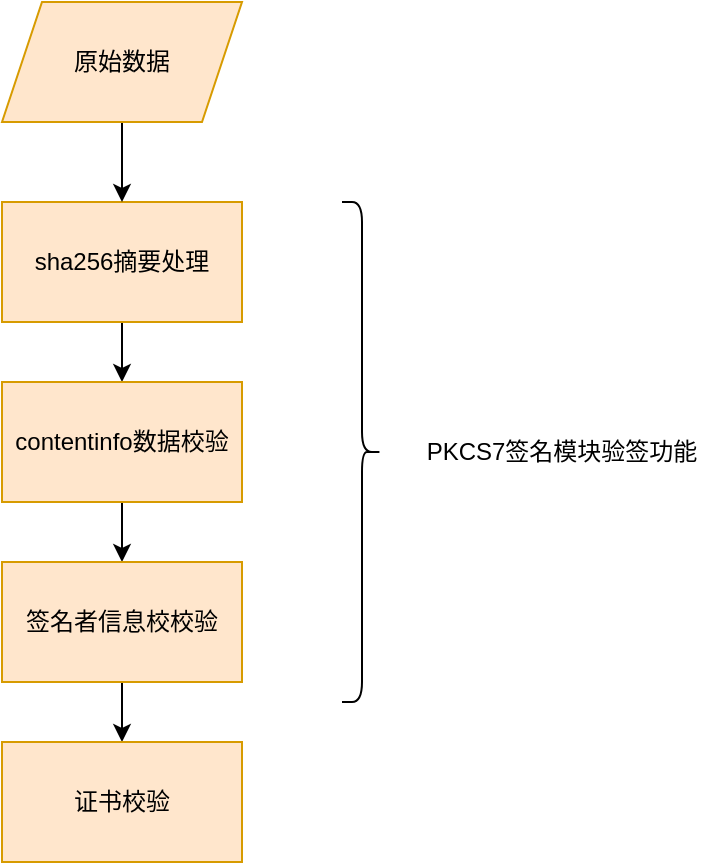 <mxfile version="21.3.2" type="github">
  <diagram name="第 1 页" id="aZbTNL1l6oBnPwSqJ7YI">
    <mxGraphModel dx="1434" dy="715" grid="1" gridSize="10" guides="1" tooltips="1" connect="1" arrows="1" fold="1" page="1" pageScale="1" pageWidth="827" pageHeight="1169" math="0" shadow="0">
      <root>
        <mxCell id="0" />
        <mxCell id="1" parent="0" />
        <mxCell id="yvf_0fMXS_HLt_D2ou71-10" style="edgeStyle=orthogonalEdgeStyle;rounded=0;orthogonalLoop=1;jettySize=auto;html=1;exitX=0.5;exitY=1;exitDx=0;exitDy=0;entryX=0.5;entryY=0;entryDx=0;entryDy=0;" edge="1" parent="1" source="yvf_0fMXS_HLt_D2ou71-1" target="yvf_0fMXS_HLt_D2ou71-2">
          <mxGeometry relative="1" as="geometry" />
        </mxCell>
        <mxCell id="yvf_0fMXS_HLt_D2ou71-1" value="sha256摘要处理" style="rounded=0;whiteSpace=wrap;html=1;fillColor=#ffe6cc;strokeColor=#d79b00;" vertex="1" parent="1">
          <mxGeometry x="190" y="150" width="120" height="60" as="geometry" />
        </mxCell>
        <mxCell id="yvf_0fMXS_HLt_D2ou71-11" style="edgeStyle=orthogonalEdgeStyle;rounded=0;orthogonalLoop=1;jettySize=auto;html=1;exitX=0.5;exitY=1;exitDx=0;exitDy=0;entryX=0.5;entryY=0;entryDx=0;entryDy=0;" edge="1" parent="1" source="yvf_0fMXS_HLt_D2ou71-2" target="yvf_0fMXS_HLt_D2ou71-3">
          <mxGeometry relative="1" as="geometry" />
        </mxCell>
        <mxCell id="yvf_0fMXS_HLt_D2ou71-2" value="contentinfo数据校验" style="rounded=0;whiteSpace=wrap;html=1;fillColor=#ffe6cc;strokeColor=#d79b00;" vertex="1" parent="1">
          <mxGeometry x="190" y="240" width="120" height="60" as="geometry" />
        </mxCell>
        <mxCell id="yvf_0fMXS_HLt_D2ou71-12" style="edgeStyle=orthogonalEdgeStyle;rounded=0;orthogonalLoop=1;jettySize=auto;html=1;exitX=0.5;exitY=1;exitDx=0;exitDy=0;entryX=0.5;entryY=0;entryDx=0;entryDy=0;" edge="1" parent="1" source="yvf_0fMXS_HLt_D2ou71-3" target="yvf_0fMXS_HLt_D2ou71-4">
          <mxGeometry relative="1" as="geometry" />
        </mxCell>
        <mxCell id="yvf_0fMXS_HLt_D2ou71-3" value="签名者信息校校验" style="rounded=0;whiteSpace=wrap;html=1;fillColor=#ffe6cc;strokeColor=#d79b00;" vertex="1" parent="1">
          <mxGeometry x="190" y="330" width="120" height="60" as="geometry" />
        </mxCell>
        <mxCell id="yvf_0fMXS_HLt_D2ou71-4" value="证书校验" style="rounded=0;whiteSpace=wrap;html=1;fillColor=#ffe6cc;strokeColor=#d79b00;" vertex="1" parent="1">
          <mxGeometry x="190" y="420" width="120" height="60" as="geometry" />
        </mxCell>
        <mxCell id="yvf_0fMXS_HLt_D2ou71-9" style="edgeStyle=orthogonalEdgeStyle;rounded=0;orthogonalLoop=1;jettySize=auto;html=1;" edge="1" parent="1" source="yvf_0fMXS_HLt_D2ou71-6" target="yvf_0fMXS_HLt_D2ou71-1">
          <mxGeometry relative="1" as="geometry" />
        </mxCell>
        <mxCell id="yvf_0fMXS_HLt_D2ou71-6" value="原始数据" style="shape=parallelogram;perimeter=parallelogramPerimeter;whiteSpace=wrap;html=1;fixedSize=1;fillColor=#ffe6cc;strokeColor=#d79b00;" vertex="1" parent="1">
          <mxGeometry x="190" y="50" width="120" height="60" as="geometry" />
        </mxCell>
        <mxCell id="yvf_0fMXS_HLt_D2ou71-7" value="" style="shape=curlyBracket;whiteSpace=wrap;html=1;rounded=1;flipH=1;labelPosition=right;verticalLabelPosition=middle;align=left;verticalAlign=middle;" vertex="1" parent="1">
          <mxGeometry x="360" y="150" width="20" height="250" as="geometry" />
        </mxCell>
        <mxCell id="yvf_0fMXS_HLt_D2ou71-8" value="PKCS7签名模块验签功能" style="text;html=1;strokeColor=none;fillColor=none;align=center;verticalAlign=middle;whiteSpace=wrap;rounded=0;" vertex="1" parent="1">
          <mxGeometry x="400" y="260" width="140" height="30" as="geometry" />
        </mxCell>
      </root>
    </mxGraphModel>
  </diagram>
</mxfile>
